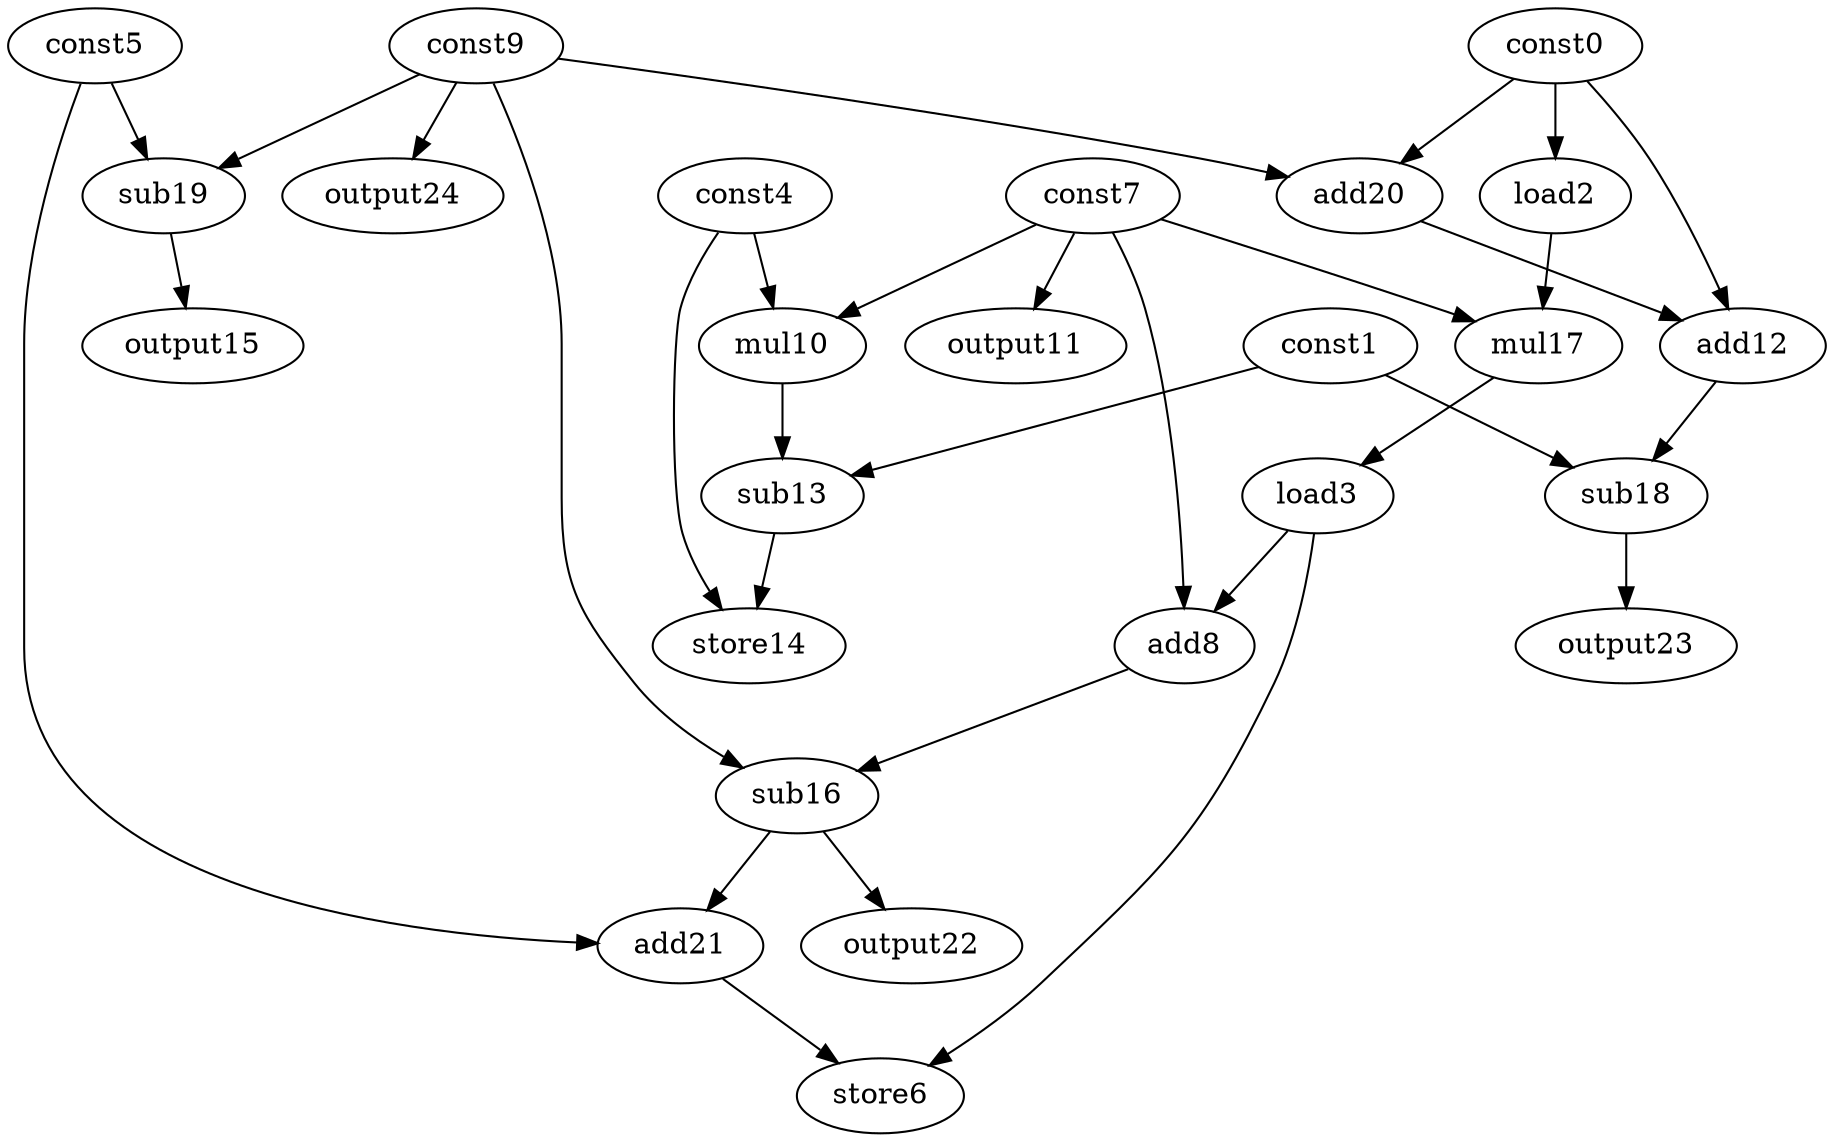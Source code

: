 digraph G { 
const0[opcode=const]; 
const1[opcode=const]; 
load2[opcode=load]; 
load3[opcode=load]; 
const4[opcode=const]; 
const5[opcode=const]; 
store6[opcode=store]; 
const7[opcode=const]; 
add8[opcode=add]; 
const9[opcode=const]; 
mul10[opcode=mul]; 
output11[opcode=output]; 
add12[opcode=add]; 
sub13[opcode=sub]; 
store14[opcode=store]; 
output15[opcode=output]; 
sub16[opcode=sub]; 
mul17[opcode=mul]; 
sub18[opcode=sub]; 
sub19[opcode=sub]; 
add20[opcode=add]; 
add21[opcode=add]; 
output22[opcode=output]; 
output23[opcode=output]; 
output24[opcode=output]; 
const0->load2[operand=0];
const4->mul10[operand=0];
const7->mul10[operand=1];
const7->output11[operand=0];
const9->sub19[operand=0];
const5->sub19[operand=1];
const0->add20[operand=0];
const9->add20[operand=1];
const9->output24[operand=0];
const0->add12[operand=0];
add20->add12[operand=1];
const1->sub13[operand=0];
mul10->sub13[operand=1];
sub19->output15[operand=0];
load2->mul17[operand=0];
const7->mul17[operand=1];
mul17->load3[operand=0];
const4->store14[operand=0];
sub13->store14[operand=1];
const1->sub18[operand=0];
add12->sub18[operand=1];
load3->add8[operand=0];
const7->add8[operand=1];
sub18->output23[operand=0];
add8->sub16[operand=0];
const9->sub16[operand=1];
sub16->add21[operand=0];
const5->add21[operand=1];
sub16->output22[operand=0];
load3->store6[operand=0];
add21->store6[operand=1];
}
